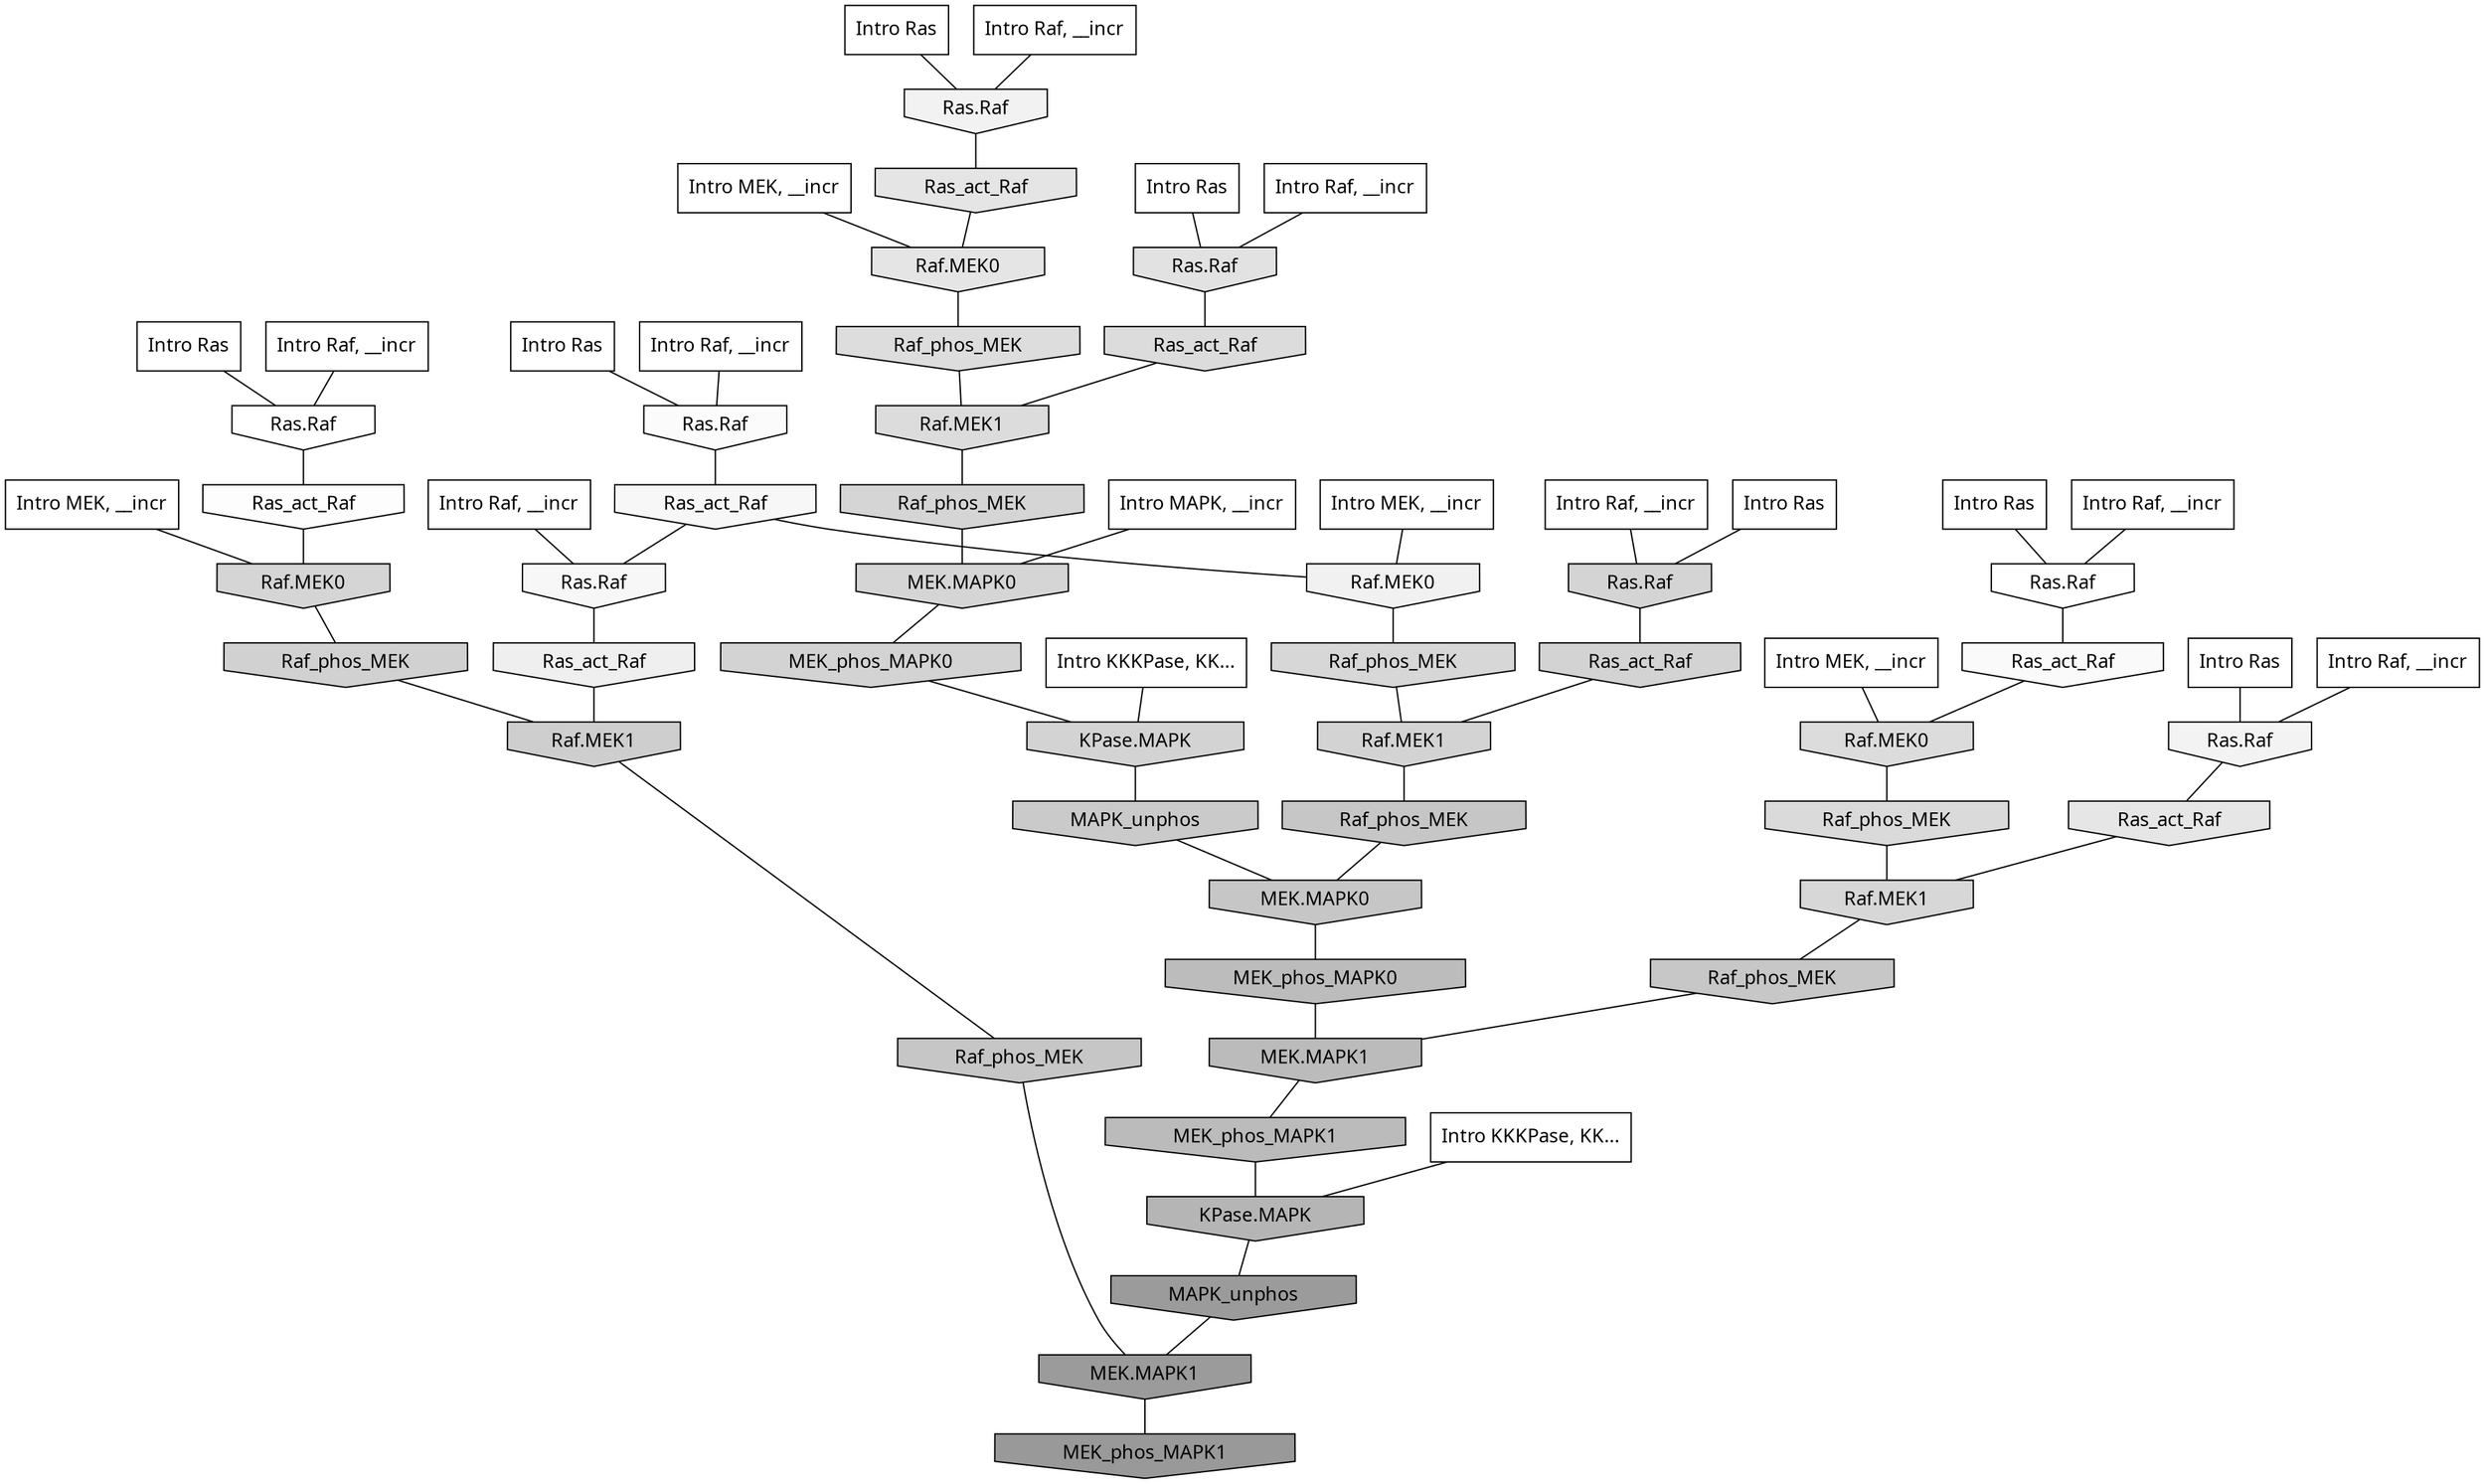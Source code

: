 digraph G{
  rankdir="TB";
  ranksep=0.30;
  node [fontname="CMU Serif"];
  edge [fontname="CMU Serif"];
  
  9 [label="Intro Ras", shape=rectangle, style=filled, fillcolor="0.000 0.000 1.000"]
  
  10 [label="Intro Ras", shape=rectangle, style=filled, fillcolor="0.000 0.000 1.000"]
  
  22 [label="Intro Ras", shape=rectangle, style=filled, fillcolor="0.000 0.000 1.000"]
  
  28 [label="Intro Ras", shape=rectangle, style=filled, fillcolor="0.000 0.000 1.000"]
  
  32 [label="Intro Ras", shape=rectangle, style=filled, fillcolor="0.000 0.000 1.000"]
  
  67 [label="Intro Ras", shape=rectangle, style=filled, fillcolor="0.000 0.000 1.000"]
  
  83 [label="Intro Ras", shape=rectangle, style=filled, fillcolor="0.000 0.000 1.000"]
  
  150 [label="Intro Raf, __incr", shape=rectangle, style=filled, fillcolor="0.000 0.000 1.000"]
  
  360 [label="Intro Raf, __incr", shape=rectangle, style=filled, fillcolor="0.000 0.000 1.000"]
  
  412 [label="Intro Raf, __incr", shape=rectangle, style=filled, fillcolor="0.000 0.000 1.000"]
  
  469 [label="Intro Raf, __incr", shape=rectangle, style=filled, fillcolor="0.000 0.000 1.000"]
  
  551 [label="Intro Raf, __incr", shape=rectangle, style=filled, fillcolor="0.000 0.000 1.000"]
  
  741 [label="Intro Raf, __incr", shape=rectangle, style=filled, fillcolor="0.000 0.000 1.000"]
  
  861 [label="Intro Raf, __incr", shape=rectangle, style=filled, fillcolor="0.000 0.000 1.000"]
  
  940 [label="Intro Raf, __incr", shape=rectangle, style=filled, fillcolor="0.000 0.000 1.000"]
  
  1217 [label="Intro MEK, __incr", shape=rectangle, style=filled, fillcolor="0.000 0.000 1.000"]
  
  1550 [label="Intro MEK, __incr", shape=rectangle, style=filled, fillcolor="0.000 0.000 1.000"]
  
  1834 [label="Intro MEK, __incr", shape=rectangle, style=filled, fillcolor="0.000 0.000 1.000"]
  
  1956 [label="Intro MEK, __incr", shape=rectangle, style=filled, fillcolor="0.000 0.000 1.000"]
  
  2128 [label="Intro MAPK, __incr", shape=rectangle, style=filled, fillcolor="0.000 0.000 1.000"]
  
  3125 [label="Intro KKKPase, KK...", shape=rectangle, style=filled, fillcolor="0.000 0.000 1.000"]
  
  3193 [label="Intro KKKPase, KK...", shape=rectangle, style=filled, fillcolor="0.000 0.000 1.000"]
  
  3285 [label="Ras.Raf", shape=invhouse, style=filled, fillcolor="0.000 0.000 1.000"]
  
  3294 [label="Ras.Raf", shape=invhouse, style=filled, fillcolor="0.000 0.000 1.000"]
  
  3396 [label="Ras_act_Raf", shape=invhouse, style=filled, fillcolor="0.000 0.000 0.991"]
  
  3462 [label="Ras.Raf", shape=invhouse, style=filled, fillcolor="0.000 0.000 0.984"]
  
  3508 [label="Ras_act_Raf", shape=invhouse, style=filled, fillcolor="0.000 0.000 0.978"]
  
  3665 [label="Ras_act_Raf", shape=invhouse, style=filled, fillcolor="0.000 0.000 0.967"]
  
  3668 [label="Ras.Raf", shape=invhouse, style=filled, fillcolor="0.000 0.000 0.967"]
  
  3958 [label="Ras.Raf", shape=invhouse, style=filled, fillcolor="0.000 0.000 0.953"]
  
  4080 [label="Ras.Raf", shape=invhouse, style=filled, fillcolor="0.000 0.000 0.947"]
  
  4164 [label="Raf.MEK0", shape=invhouse, style=filled, fillcolor="0.000 0.000 0.944"]
  
  4357 [label="Ras_act_Raf", shape=invhouse, style=filled, fillcolor="0.000 0.000 0.934"]
  
  5210 [label="Ras_act_Raf", shape=invhouse, style=filled, fillcolor="0.000 0.000 0.899"]
  
  5286 [label="Ras_act_Raf", shape=invhouse, style=filled, fillcolor="0.000 0.000 0.897"]
  
  5288 [label="Raf.MEK0", shape=invhouse, style=filled, fillcolor="0.000 0.000 0.897"]
  
  5598 [label="Ras.Raf", shape=invhouse, style=filled, fillcolor="0.000 0.000 0.885"]
  
  6180 [label="Raf_phos_MEK", shape=invhouse, style=filled, fillcolor="0.000 0.000 0.865"]
  
  6282 [label="Raf.MEK0", shape=invhouse, style=filled, fillcolor="0.000 0.000 0.862"]
  
  6306 [label="Ras_act_Raf", shape=invhouse, style=filled, fillcolor="0.000 0.000 0.861"]
  
  6311 [label="Raf.MEK1", shape=invhouse, style=filled, fillcolor="0.000 0.000 0.861"]
  
  6596 [label="Raf_phos_MEK", shape=invhouse, style=filled, fillcolor="0.000 0.000 0.854"]
  
  7016 [label="Raf_phos_MEK", shape=invhouse, style=filled, fillcolor="0.000 0.000 0.843"]
  
  7100 [label="Raf.MEK1", shape=invhouse, style=filled, fillcolor="0.000 0.000 0.842"]
  
  7428 [label="Raf.MEK0", shape=invhouse, style=filled, fillcolor="0.000 0.000 0.835"]
  
  7450 [label="Raf_phos_MEK", shape=invhouse, style=filled, fillcolor="0.000 0.000 0.835"]
  
  7570 [label="MEK.MAPK0", shape=invhouse, style=filled, fillcolor="0.000 0.000 0.833"]
  
  7653 [label="Ras.Raf", shape=invhouse, style=filled, fillcolor="0.000 0.000 0.831"]
  
  7794 [label="MEK_phos_MAPK0", shape=invhouse, style=filled, fillcolor="0.000 0.000 0.828"]
  
  7802 [label="KPase.MAPK", shape=invhouse, style=filled, fillcolor="0.000 0.000 0.827"]
  
  7803 [label="Ras_act_Raf", shape=invhouse, style=filled, fillcolor="0.000 0.000 0.827"]
  
  7805 [label="Raf.MEK1", shape=invhouse, style=filled, fillcolor="0.000 0.000 0.827"]
  
  8348 [label="Raf_phos_MEK", shape=invhouse, style=filled, fillcolor="0.000 0.000 0.817"]
  
  8857 [label="Raf.MEK1", shape=invhouse, style=filled, fillcolor="0.000 0.000 0.806"]
  
  9788 [label="MAPK_unphos", shape=invhouse, style=filled, fillcolor="0.000 0.000 0.792"]
  
  10788 [label="Raf_phos_MEK", shape=invhouse, style=filled, fillcolor="0.000 0.000 0.778"]
  
  11047 [label="Raf_phos_MEK", shape=invhouse, style=filled, fillcolor="0.000 0.000 0.774"]
  
  11109 [label="Raf_phos_MEK", shape=invhouse, style=filled, fillcolor="0.000 0.000 0.774"]
  
  11111 [label="MEK.MAPK0", shape=invhouse, style=filled, fillcolor="0.000 0.000 0.774"]
  
  14870 [label="MEK_phos_MAPK0", shape=invhouse, style=filled, fillcolor="0.000 0.000 0.735"]
  
  14929 [label="MEK.MAPK1", shape=invhouse, style=filled, fillcolor="0.000 0.000 0.734"]
  
  15202 [label="MEK_phos_MAPK1", shape=invhouse, style=filled, fillcolor="0.000 0.000 0.732"]
  
  16794 [label="KPase.MAPK", shape=invhouse, style=filled, fillcolor="0.000 0.000 0.709"]
  
  20292 [label="MAPK_unphos", shape=invhouse, style=filled, fillcolor="0.000 0.000 0.609"]
  
  20294 [label="MEK.MAPK1", shape=invhouse, style=filled, fillcolor="0.000 0.000 0.609"]
  
  20552 [label="MEK_phos_MAPK1", shape=invhouse, style=filled, fillcolor="0.000 0.000 0.600"]
  
  
  20294 -> 20552 [dir=none, color="0.000 0.000 0.000"] 
  20292 -> 20294 [dir=none, color="0.000 0.000 0.000"] 
  16794 -> 20292 [dir=none, color="0.000 0.000 0.000"] 
  15202 -> 16794 [dir=none, color="0.000 0.000 0.000"] 
  14929 -> 15202 [dir=none, color="0.000 0.000 0.000"] 
  14870 -> 14929 [dir=none, color="0.000 0.000 0.000"] 
  11111 -> 14870 [dir=none, color="0.000 0.000 0.000"] 
  11109 -> 11111 [dir=none, color="0.000 0.000 0.000"] 
  11047 -> 20294 [dir=none, color="0.000 0.000 0.000"] 
  10788 -> 14929 [dir=none, color="0.000 0.000 0.000"] 
  9788 -> 11111 [dir=none, color="0.000 0.000 0.000"] 
  8857 -> 11047 [dir=none, color="0.000 0.000 0.000"] 
  8348 -> 8857 [dir=none, color="0.000 0.000 0.000"] 
  7805 -> 11109 [dir=none, color="0.000 0.000 0.000"] 
  7803 -> 7805 [dir=none, color="0.000 0.000 0.000"] 
  7802 -> 9788 [dir=none, color="0.000 0.000 0.000"] 
  7794 -> 7802 [dir=none, color="0.000 0.000 0.000"] 
  7653 -> 7803 [dir=none, color="0.000 0.000 0.000"] 
  7570 -> 7794 [dir=none, color="0.000 0.000 0.000"] 
  7450 -> 7570 [dir=none, color="0.000 0.000 0.000"] 
  7428 -> 8348 [dir=none, color="0.000 0.000 0.000"] 
  7100 -> 10788 [dir=none, color="0.000 0.000 0.000"] 
  7016 -> 7805 [dir=none, color="0.000 0.000 0.000"] 
  6596 -> 7100 [dir=none, color="0.000 0.000 0.000"] 
  6311 -> 7450 [dir=none, color="0.000 0.000 0.000"] 
  6306 -> 6311 [dir=none, color="0.000 0.000 0.000"] 
  6282 -> 6596 [dir=none, color="0.000 0.000 0.000"] 
  6180 -> 6311 [dir=none, color="0.000 0.000 0.000"] 
  5598 -> 6306 [dir=none, color="0.000 0.000 0.000"] 
  5288 -> 6180 [dir=none, color="0.000 0.000 0.000"] 
  5286 -> 5288 [dir=none, color="0.000 0.000 0.000"] 
  5210 -> 7100 [dir=none, color="0.000 0.000 0.000"] 
  4357 -> 8857 [dir=none, color="0.000 0.000 0.000"] 
  4164 -> 7016 [dir=none, color="0.000 0.000 0.000"] 
  4080 -> 5286 [dir=none, color="0.000 0.000 0.000"] 
  3958 -> 5210 [dir=none, color="0.000 0.000 0.000"] 
  3668 -> 4357 [dir=none, color="0.000 0.000 0.000"] 
  3665 -> 3668 [dir=none, color="0.000 0.000 0.000"] 
  3665 -> 4164 [dir=none, color="0.000 0.000 0.000"] 
  3508 -> 6282 [dir=none, color="0.000 0.000 0.000"] 
  3462 -> 3665 [dir=none, color="0.000 0.000 0.000"] 
  3396 -> 7428 [dir=none, color="0.000 0.000 0.000"] 
  3294 -> 3508 [dir=none, color="0.000 0.000 0.000"] 
  3285 -> 3396 [dir=none, color="0.000 0.000 0.000"] 
  3193 -> 7802 [dir=none, color="0.000 0.000 0.000"] 
  3125 -> 16794 [dir=none, color="0.000 0.000 0.000"] 
  2128 -> 7570 [dir=none, color="0.000 0.000 0.000"] 
  1956 -> 5288 [dir=none, color="0.000 0.000 0.000"] 
  1834 -> 6282 [dir=none, color="0.000 0.000 0.000"] 
  1550 -> 7428 [dir=none, color="0.000 0.000 0.000"] 
  1217 -> 4164 [dir=none, color="0.000 0.000 0.000"] 
  940 -> 4080 [dir=none, color="0.000 0.000 0.000"] 
  861 -> 3462 [dir=none, color="0.000 0.000 0.000"] 
  741 -> 5598 [dir=none, color="0.000 0.000 0.000"] 
  551 -> 3668 [dir=none, color="0.000 0.000 0.000"] 
  469 -> 3294 [dir=none, color="0.000 0.000 0.000"] 
  412 -> 7653 [dir=none, color="0.000 0.000 0.000"] 
  360 -> 3285 [dir=none, color="0.000 0.000 0.000"] 
  150 -> 3958 [dir=none, color="0.000 0.000 0.000"] 
  83 -> 3958 [dir=none, color="0.000 0.000 0.000"] 
  67 -> 7653 [dir=none, color="0.000 0.000 0.000"] 
  32 -> 3285 [dir=none, color="0.000 0.000 0.000"] 
  28 -> 3294 [dir=none, color="0.000 0.000 0.000"] 
  22 -> 4080 [dir=none, color="0.000 0.000 0.000"] 
  10 -> 5598 [dir=none, color="0.000 0.000 0.000"] 
  9 -> 3462 [dir=none, color="0.000 0.000 0.000"] 
  
  }
